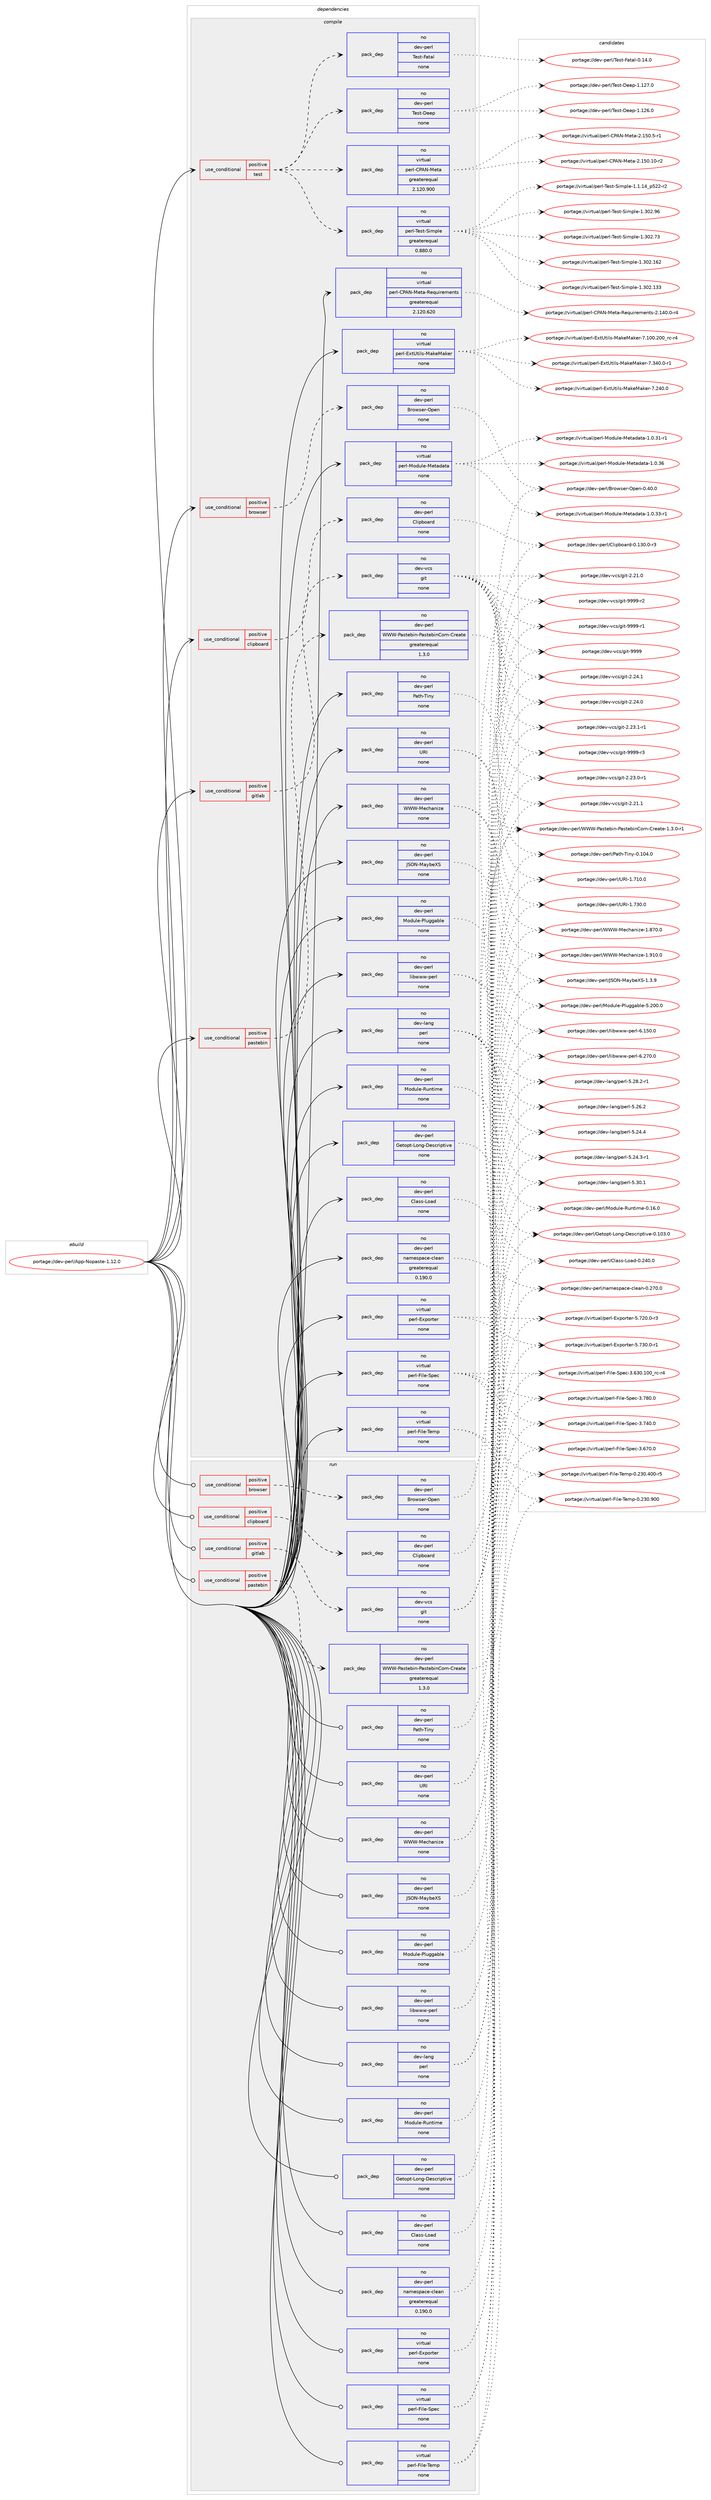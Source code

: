 digraph prolog {

# *************
# Graph options
# *************

newrank=true;
concentrate=true;
compound=true;
graph [rankdir=LR,fontname=Helvetica,fontsize=10,ranksep=1.5];#, ranksep=2.5, nodesep=0.2];
edge  [arrowhead=vee];
node  [fontname=Helvetica,fontsize=10];

# **********
# The ebuild
# **********

subgraph cluster_leftcol {
color=gray;
label=<<i>ebuild</i>>;
id [label="portage://dev-perl/App-Nopaste-1.12.0", color=red, width=4, href="../dev-perl/App-Nopaste-1.12.0.svg"];
}

# ****************
# The dependencies
# ****************

subgraph cluster_midcol {
color=gray;
label=<<i>dependencies</i>>;
subgraph cluster_compile {
fillcolor="#eeeeee";
style=filled;
label=<<i>compile</i>>;
subgraph cond122726 {
dependency500310 [label=<<TABLE BORDER="0" CELLBORDER="1" CELLSPACING="0" CELLPADDING="4"><TR><TD ROWSPAN="3" CELLPADDING="10">use_conditional</TD></TR><TR><TD>positive</TD></TR><TR><TD>browser</TD></TR></TABLE>>, shape=none, color=red];
subgraph pack372477 {
dependency500311 [label=<<TABLE BORDER="0" CELLBORDER="1" CELLSPACING="0" CELLPADDING="4" WIDTH="220"><TR><TD ROWSPAN="6" CELLPADDING="30">pack_dep</TD></TR><TR><TD WIDTH="110">no</TD></TR><TR><TD>dev-perl</TD></TR><TR><TD>Browser-Open</TD></TR><TR><TD>none</TD></TR><TR><TD></TD></TR></TABLE>>, shape=none, color=blue];
}
dependency500310:e -> dependency500311:w [weight=20,style="dashed",arrowhead="vee"];
}
id:e -> dependency500310:w [weight=20,style="solid",arrowhead="vee"];
subgraph cond122727 {
dependency500312 [label=<<TABLE BORDER="0" CELLBORDER="1" CELLSPACING="0" CELLPADDING="4"><TR><TD ROWSPAN="3" CELLPADDING="10">use_conditional</TD></TR><TR><TD>positive</TD></TR><TR><TD>clipboard</TD></TR></TABLE>>, shape=none, color=red];
subgraph pack372478 {
dependency500313 [label=<<TABLE BORDER="0" CELLBORDER="1" CELLSPACING="0" CELLPADDING="4" WIDTH="220"><TR><TD ROWSPAN="6" CELLPADDING="30">pack_dep</TD></TR><TR><TD WIDTH="110">no</TD></TR><TR><TD>dev-perl</TD></TR><TR><TD>Clipboard</TD></TR><TR><TD>none</TD></TR><TR><TD></TD></TR></TABLE>>, shape=none, color=blue];
}
dependency500312:e -> dependency500313:w [weight=20,style="dashed",arrowhead="vee"];
}
id:e -> dependency500312:w [weight=20,style="solid",arrowhead="vee"];
subgraph cond122728 {
dependency500314 [label=<<TABLE BORDER="0" CELLBORDER="1" CELLSPACING="0" CELLPADDING="4"><TR><TD ROWSPAN="3" CELLPADDING="10">use_conditional</TD></TR><TR><TD>positive</TD></TR><TR><TD>gitlab</TD></TR></TABLE>>, shape=none, color=red];
subgraph pack372479 {
dependency500315 [label=<<TABLE BORDER="0" CELLBORDER="1" CELLSPACING="0" CELLPADDING="4" WIDTH="220"><TR><TD ROWSPAN="6" CELLPADDING="30">pack_dep</TD></TR><TR><TD WIDTH="110">no</TD></TR><TR><TD>dev-vcs</TD></TR><TR><TD>git</TD></TR><TR><TD>none</TD></TR><TR><TD></TD></TR></TABLE>>, shape=none, color=blue];
}
dependency500314:e -> dependency500315:w [weight=20,style="dashed",arrowhead="vee"];
}
id:e -> dependency500314:w [weight=20,style="solid",arrowhead="vee"];
subgraph cond122729 {
dependency500316 [label=<<TABLE BORDER="0" CELLBORDER="1" CELLSPACING="0" CELLPADDING="4"><TR><TD ROWSPAN="3" CELLPADDING="10">use_conditional</TD></TR><TR><TD>positive</TD></TR><TR><TD>pastebin</TD></TR></TABLE>>, shape=none, color=red];
subgraph pack372480 {
dependency500317 [label=<<TABLE BORDER="0" CELLBORDER="1" CELLSPACING="0" CELLPADDING="4" WIDTH="220"><TR><TD ROWSPAN="6" CELLPADDING="30">pack_dep</TD></TR><TR><TD WIDTH="110">no</TD></TR><TR><TD>dev-perl</TD></TR><TR><TD>WWW-Pastebin-PastebinCom-Create</TD></TR><TR><TD>greaterequal</TD></TR><TR><TD>1.3.0</TD></TR></TABLE>>, shape=none, color=blue];
}
dependency500316:e -> dependency500317:w [weight=20,style="dashed",arrowhead="vee"];
}
id:e -> dependency500316:w [weight=20,style="solid",arrowhead="vee"];
subgraph cond122730 {
dependency500318 [label=<<TABLE BORDER="0" CELLBORDER="1" CELLSPACING="0" CELLPADDING="4"><TR><TD ROWSPAN="3" CELLPADDING="10">use_conditional</TD></TR><TR><TD>positive</TD></TR><TR><TD>test</TD></TR></TABLE>>, shape=none, color=red];
subgraph pack372481 {
dependency500319 [label=<<TABLE BORDER="0" CELLBORDER="1" CELLSPACING="0" CELLPADDING="4" WIDTH="220"><TR><TD ROWSPAN="6" CELLPADDING="30">pack_dep</TD></TR><TR><TD WIDTH="110">no</TD></TR><TR><TD>virtual</TD></TR><TR><TD>perl-CPAN-Meta</TD></TR><TR><TD>greaterequal</TD></TR><TR><TD>2.120.900</TD></TR></TABLE>>, shape=none, color=blue];
}
dependency500318:e -> dependency500319:w [weight=20,style="dashed",arrowhead="vee"];
subgraph pack372482 {
dependency500320 [label=<<TABLE BORDER="0" CELLBORDER="1" CELLSPACING="0" CELLPADDING="4" WIDTH="220"><TR><TD ROWSPAN="6" CELLPADDING="30">pack_dep</TD></TR><TR><TD WIDTH="110">no</TD></TR><TR><TD>dev-perl</TD></TR><TR><TD>Test-Deep</TD></TR><TR><TD>none</TD></TR><TR><TD></TD></TR></TABLE>>, shape=none, color=blue];
}
dependency500318:e -> dependency500320:w [weight=20,style="dashed",arrowhead="vee"];
subgraph pack372483 {
dependency500321 [label=<<TABLE BORDER="0" CELLBORDER="1" CELLSPACING="0" CELLPADDING="4" WIDTH="220"><TR><TD ROWSPAN="6" CELLPADDING="30">pack_dep</TD></TR><TR><TD WIDTH="110">no</TD></TR><TR><TD>dev-perl</TD></TR><TR><TD>Test-Fatal</TD></TR><TR><TD>none</TD></TR><TR><TD></TD></TR></TABLE>>, shape=none, color=blue];
}
dependency500318:e -> dependency500321:w [weight=20,style="dashed",arrowhead="vee"];
subgraph pack372484 {
dependency500322 [label=<<TABLE BORDER="0" CELLBORDER="1" CELLSPACING="0" CELLPADDING="4" WIDTH="220"><TR><TD ROWSPAN="6" CELLPADDING="30">pack_dep</TD></TR><TR><TD WIDTH="110">no</TD></TR><TR><TD>virtual</TD></TR><TR><TD>perl-Test-Simple</TD></TR><TR><TD>greaterequal</TD></TR><TR><TD>0.880.0</TD></TR></TABLE>>, shape=none, color=blue];
}
dependency500318:e -> dependency500322:w [weight=20,style="dashed",arrowhead="vee"];
}
id:e -> dependency500318:w [weight=20,style="solid",arrowhead="vee"];
subgraph pack372485 {
dependency500323 [label=<<TABLE BORDER="0" CELLBORDER="1" CELLSPACING="0" CELLPADDING="4" WIDTH="220"><TR><TD ROWSPAN="6" CELLPADDING="30">pack_dep</TD></TR><TR><TD WIDTH="110">no</TD></TR><TR><TD>dev-lang</TD></TR><TR><TD>perl</TD></TR><TR><TD>none</TD></TR><TR><TD></TD></TR></TABLE>>, shape=none, color=blue];
}
id:e -> dependency500323:w [weight=20,style="solid",arrowhead="vee"];
subgraph pack372486 {
dependency500324 [label=<<TABLE BORDER="0" CELLBORDER="1" CELLSPACING="0" CELLPADDING="4" WIDTH="220"><TR><TD ROWSPAN="6" CELLPADDING="30">pack_dep</TD></TR><TR><TD WIDTH="110">no</TD></TR><TR><TD>dev-perl</TD></TR><TR><TD>Class-Load</TD></TR><TR><TD>none</TD></TR><TR><TD></TD></TR></TABLE>>, shape=none, color=blue];
}
id:e -> dependency500324:w [weight=20,style="solid",arrowhead="vee"];
subgraph pack372487 {
dependency500325 [label=<<TABLE BORDER="0" CELLBORDER="1" CELLSPACING="0" CELLPADDING="4" WIDTH="220"><TR><TD ROWSPAN="6" CELLPADDING="30">pack_dep</TD></TR><TR><TD WIDTH="110">no</TD></TR><TR><TD>dev-perl</TD></TR><TR><TD>Getopt-Long-Descriptive</TD></TR><TR><TD>none</TD></TR><TR><TD></TD></TR></TABLE>>, shape=none, color=blue];
}
id:e -> dependency500325:w [weight=20,style="solid",arrowhead="vee"];
subgraph pack372488 {
dependency500326 [label=<<TABLE BORDER="0" CELLBORDER="1" CELLSPACING="0" CELLPADDING="4" WIDTH="220"><TR><TD ROWSPAN="6" CELLPADDING="30">pack_dep</TD></TR><TR><TD WIDTH="110">no</TD></TR><TR><TD>dev-perl</TD></TR><TR><TD>JSON-MaybeXS</TD></TR><TR><TD>none</TD></TR><TR><TD></TD></TR></TABLE>>, shape=none, color=blue];
}
id:e -> dependency500326:w [weight=20,style="solid",arrowhead="vee"];
subgraph pack372489 {
dependency500327 [label=<<TABLE BORDER="0" CELLBORDER="1" CELLSPACING="0" CELLPADDING="4" WIDTH="220"><TR><TD ROWSPAN="6" CELLPADDING="30">pack_dep</TD></TR><TR><TD WIDTH="110">no</TD></TR><TR><TD>dev-perl</TD></TR><TR><TD>Module-Pluggable</TD></TR><TR><TD>none</TD></TR><TR><TD></TD></TR></TABLE>>, shape=none, color=blue];
}
id:e -> dependency500327:w [weight=20,style="solid",arrowhead="vee"];
subgraph pack372490 {
dependency500328 [label=<<TABLE BORDER="0" CELLBORDER="1" CELLSPACING="0" CELLPADDING="4" WIDTH="220"><TR><TD ROWSPAN="6" CELLPADDING="30">pack_dep</TD></TR><TR><TD WIDTH="110">no</TD></TR><TR><TD>dev-perl</TD></TR><TR><TD>Module-Runtime</TD></TR><TR><TD>none</TD></TR><TR><TD></TD></TR></TABLE>>, shape=none, color=blue];
}
id:e -> dependency500328:w [weight=20,style="solid",arrowhead="vee"];
subgraph pack372491 {
dependency500329 [label=<<TABLE BORDER="0" CELLBORDER="1" CELLSPACING="0" CELLPADDING="4" WIDTH="220"><TR><TD ROWSPAN="6" CELLPADDING="30">pack_dep</TD></TR><TR><TD WIDTH="110">no</TD></TR><TR><TD>dev-perl</TD></TR><TR><TD>Path-Tiny</TD></TR><TR><TD>none</TD></TR><TR><TD></TD></TR></TABLE>>, shape=none, color=blue];
}
id:e -> dependency500329:w [weight=20,style="solid",arrowhead="vee"];
subgraph pack372492 {
dependency500330 [label=<<TABLE BORDER="0" CELLBORDER="1" CELLSPACING="0" CELLPADDING="4" WIDTH="220"><TR><TD ROWSPAN="6" CELLPADDING="30">pack_dep</TD></TR><TR><TD WIDTH="110">no</TD></TR><TR><TD>dev-perl</TD></TR><TR><TD>URI</TD></TR><TR><TD>none</TD></TR><TR><TD></TD></TR></TABLE>>, shape=none, color=blue];
}
id:e -> dependency500330:w [weight=20,style="solid",arrowhead="vee"];
subgraph pack372493 {
dependency500331 [label=<<TABLE BORDER="0" CELLBORDER="1" CELLSPACING="0" CELLPADDING="4" WIDTH="220"><TR><TD ROWSPAN="6" CELLPADDING="30">pack_dep</TD></TR><TR><TD WIDTH="110">no</TD></TR><TR><TD>dev-perl</TD></TR><TR><TD>WWW-Mechanize</TD></TR><TR><TD>none</TD></TR><TR><TD></TD></TR></TABLE>>, shape=none, color=blue];
}
id:e -> dependency500331:w [weight=20,style="solid",arrowhead="vee"];
subgraph pack372494 {
dependency500332 [label=<<TABLE BORDER="0" CELLBORDER="1" CELLSPACING="0" CELLPADDING="4" WIDTH="220"><TR><TD ROWSPAN="6" CELLPADDING="30">pack_dep</TD></TR><TR><TD WIDTH="110">no</TD></TR><TR><TD>dev-perl</TD></TR><TR><TD>libwww-perl</TD></TR><TR><TD>none</TD></TR><TR><TD></TD></TR></TABLE>>, shape=none, color=blue];
}
id:e -> dependency500332:w [weight=20,style="solid",arrowhead="vee"];
subgraph pack372495 {
dependency500333 [label=<<TABLE BORDER="0" CELLBORDER="1" CELLSPACING="0" CELLPADDING="4" WIDTH="220"><TR><TD ROWSPAN="6" CELLPADDING="30">pack_dep</TD></TR><TR><TD WIDTH="110">no</TD></TR><TR><TD>dev-perl</TD></TR><TR><TD>namespace-clean</TD></TR><TR><TD>greaterequal</TD></TR><TR><TD>0.190.0</TD></TR></TABLE>>, shape=none, color=blue];
}
id:e -> dependency500333:w [weight=20,style="solid",arrowhead="vee"];
subgraph pack372496 {
dependency500334 [label=<<TABLE BORDER="0" CELLBORDER="1" CELLSPACING="0" CELLPADDING="4" WIDTH="220"><TR><TD ROWSPAN="6" CELLPADDING="30">pack_dep</TD></TR><TR><TD WIDTH="110">no</TD></TR><TR><TD>virtual</TD></TR><TR><TD>perl-CPAN-Meta-Requirements</TD></TR><TR><TD>greaterequal</TD></TR><TR><TD>2.120.620</TD></TR></TABLE>>, shape=none, color=blue];
}
id:e -> dependency500334:w [weight=20,style="solid",arrowhead="vee"];
subgraph pack372497 {
dependency500335 [label=<<TABLE BORDER="0" CELLBORDER="1" CELLSPACING="0" CELLPADDING="4" WIDTH="220"><TR><TD ROWSPAN="6" CELLPADDING="30">pack_dep</TD></TR><TR><TD WIDTH="110">no</TD></TR><TR><TD>virtual</TD></TR><TR><TD>perl-Exporter</TD></TR><TR><TD>none</TD></TR><TR><TD></TD></TR></TABLE>>, shape=none, color=blue];
}
id:e -> dependency500335:w [weight=20,style="solid",arrowhead="vee"];
subgraph pack372498 {
dependency500336 [label=<<TABLE BORDER="0" CELLBORDER="1" CELLSPACING="0" CELLPADDING="4" WIDTH="220"><TR><TD ROWSPAN="6" CELLPADDING="30">pack_dep</TD></TR><TR><TD WIDTH="110">no</TD></TR><TR><TD>virtual</TD></TR><TR><TD>perl-ExtUtils-MakeMaker</TD></TR><TR><TD>none</TD></TR><TR><TD></TD></TR></TABLE>>, shape=none, color=blue];
}
id:e -> dependency500336:w [weight=20,style="solid",arrowhead="vee"];
subgraph pack372499 {
dependency500337 [label=<<TABLE BORDER="0" CELLBORDER="1" CELLSPACING="0" CELLPADDING="4" WIDTH="220"><TR><TD ROWSPAN="6" CELLPADDING="30">pack_dep</TD></TR><TR><TD WIDTH="110">no</TD></TR><TR><TD>virtual</TD></TR><TR><TD>perl-File-Spec</TD></TR><TR><TD>none</TD></TR><TR><TD></TD></TR></TABLE>>, shape=none, color=blue];
}
id:e -> dependency500337:w [weight=20,style="solid",arrowhead="vee"];
subgraph pack372500 {
dependency500338 [label=<<TABLE BORDER="0" CELLBORDER="1" CELLSPACING="0" CELLPADDING="4" WIDTH="220"><TR><TD ROWSPAN="6" CELLPADDING="30">pack_dep</TD></TR><TR><TD WIDTH="110">no</TD></TR><TR><TD>virtual</TD></TR><TR><TD>perl-File-Temp</TD></TR><TR><TD>none</TD></TR><TR><TD></TD></TR></TABLE>>, shape=none, color=blue];
}
id:e -> dependency500338:w [weight=20,style="solid",arrowhead="vee"];
subgraph pack372501 {
dependency500339 [label=<<TABLE BORDER="0" CELLBORDER="1" CELLSPACING="0" CELLPADDING="4" WIDTH="220"><TR><TD ROWSPAN="6" CELLPADDING="30">pack_dep</TD></TR><TR><TD WIDTH="110">no</TD></TR><TR><TD>virtual</TD></TR><TR><TD>perl-Module-Metadata</TD></TR><TR><TD>none</TD></TR><TR><TD></TD></TR></TABLE>>, shape=none, color=blue];
}
id:e -> dependency500339:w [weight=20,style="solid",arrowhead="vee"];
}
subgraph cluster_compileandrun {
fillcolor="#eeeeee";
style=filled;
label=<<i>compile and run</i>>;
}
subgraph cluster_run {
fillcolor="#eeeeee";
style=filled;
label=<<i>run</i>>;
subgraph cond122731 {
dependency500340 [label=<<TABLE BORDER="0" CELLBORDER="1" CELLSPACING="0" CELLPADDING="4"><TR><TD ROWSPAN="3" CELLPADDING="10">use_conditional</TD></TR><TR><TD>positive</TD></TR><TR><TD>browser</TD></TR></TABLE>>, shape=none, color=red];
subgraph pack372502 {
dependency500341 [label=<<TABLE BORDER="0" CELLBORDER="1" CELLSPACING="0" CELLPADDING="4" WIDTH="220"><TR><TD ROWSPAN="6" CELLPADDING="30">pack_dep</TD></TR><TR><TD WIDTH="110">no</TD></TR><TR><TD>dev-perl</TD></TR><TR><TD>Browser-Open</TD></TR><TR><TD>none</TD></TR><TR><TD></TD></TR></TABLE>>, shape=none, color=blue];
}
dependency500340:e -> dependency500341:w [weight=20,style="dashed",arrowhead="vee"];
}
id:e -> dependency500340:w [weight=20,style="solid",arrowhead="odot"];
subgraph cond122732 {
dependency500342 [label=<<TABLE BORDER="0" CELLBORDER="1" CELLSPACING="0" CELLPADDING="4"><TR><TD ROWSPAN="3" CELLPADDING="10">use_conditional</TD></TR><TR><TD>positive</TD></TR><TR><TD>clipboard</TD></TR></TABLE>>, shape=none, color=red];
subgraph pack372503 {
dependency500343 [label=<<TABLE BORDER="0" CELLBORDER="1" CELLSPACING="0" CELLPADDING="4" WIDTH="220"><TR><TD ROWSPAN="6" CELLPADDING="30">pack_dep</TD></TR><TR><TD WIDTH="110">no</TD></TR><TR><TD>dev-perl</TD></TR><TR><TD>Clipboard</TD></TR><TR><TD>none</TD></TR><TR><TD></TD></TR></TABLE>>, shape=none, color=blue];
}
dependency500342:e -> dependency500343:w [weight=20,style="dashed",arrowhead="vee"];
}
id:e -> dependency500342:w [weight=20,style="solid",arrowhead="odot"];
subgraph cond122733 {
dependency500344 [label=<<TABLE BORDER="0" CELLBORDER="1" CELLSPACING="0" CELLPADDING="4"><TR><TD ROWSPAN="3" CELLPADDING="10">use_conditional</TD></TR><TR><TD>positive</TD></TR><TR><TD>gitlab</TD></TR></TABLE>>, shape=none, color=red];
subgraph pack372504 {
dependency500345 [label=<<TABLE BORDER="0" CELLBORDER="1" CELLSPACING="0" CELLPADDING="4" WIDTH="220"><TR><TD ROWSPAN="6" CELLPADDING="30">pack_dep</TD></TR><TR><TD WIDTH="110">no</TD></TR><TR><TD>dev-vcs</TD></TR><TR><TD>git</TD></TR><TR><TD>none</TD></TR><TR><TD></TD></TR></TABLE>>, shape=none, color=blue];
}
dependency500344:e -> dependency500345:w [weight=20,style="dashed",arrowhead="vee"];
}
id:e -> dependency500344:w [weight=20,style="solid",arrowhead="odot"];
subgraph cond122734 {
dependency500346 [label=<<TABLE BORDER="0" CELLBORDER="1" CELLSPACING="0" CELLPADDING="4"><TR><TD ROWSPAN="3" CELLPADDING="10">use_conditional</TD></TR><TR><TD>positive</TD></TR><TR><TD>pastebin</TD></TR></TABLE>>, shape=none, color=red];
subgraph pack372505 {
dependency500347 [label=<<TABLE BORDER="0" CELLBORDER="1" CELLSPACING="0" CELLPADDING="4" WIDTH="220"><TR><TD ROWSPAN="6" CELLPADDING="30">pack_dep</TD></TR><TR><TD WIDTH="110">no</TD></TR><TR><TD>dev-perl</TD></TR><TR><TD>WWW-Pastebin-PastebinCom-Create</TD></TR><TR><TD>greaterequal</TD></TR><TR><TD>1.3.0</TD></TR></TABLE>>, shape=none, color=blue];
}
dependency500346:e -> dependency500347:w [weight=20,style="dashed",arrowhead="vee"];
}
id:e -> dependency500346:w [weight=20,style="solid",arrowhead="odot"];
subgraph pack372506 {
dependency500348 [label=<<TABLE BORDER="0" CELLBORDER="1" CELLSPACING="0" CELLPADDING="4" WIDTH="220"><TR><TD ROWSPAN="6" CELLPADDING="30">pack_dep</TD></TR><TR><TD WIDTH="110">no</TD></TR><TR><TD>dev-lang</TD></TR><TR><TD>perl</TD></TR><TR><TD>none</TD></TR><TR><TD></TD></TR></TABLE>>, shape=none, color=blue];
}
id:e -> dependency500348:w [weight=20,style="solid",arrowhead="odot"];
subgraph pack372507 {
dependency500349 [label=<<TABLE BORDER="0" CELLBORDER="1" CELLSPACING="0" CELLPADDING="4" WIDTH="220"><TR><TD ROWSPAN="6" CELLPADDING="30">pack_dep</TD></TR><TR><TD WIDTH="110">no</TD></TR><TR><TD>dev-perl</TD></TR><TR><TD>Class-Load</TD></TR><TR><TD>none</TD></TR><TR><TD></TD></TR></TABLE>>, shape=none, color=blue];
}
id:e -> dependency500349:w [weight=20,style="solid",arrowhead="odot"];
subgraph pack372508 {
dependency500350 [label=<<TABLE BORDER="0" CELLBORDER="1" CELLSPACING="0" CELLPADDING="4" WIDTH="220"><TR><TD ROWSPAN="6" CELLPADDING="30">pack_dep</TD></TR><TR><TD WIDTH="110">no</TD></TR><TR><TD>dev-perl</TD></TR><TR><TD>Getopt-Long-Descriptive</TD></TR><TR><TD>none</TD></TR><TR><TD></TD></TR></TABLE>>, shape=none, color=blue];
}
id:e -> dependency500350:w [weight=20,style="solid",arrowhead="odot"];
subgraph pack372509 {
dependency500351 [label=<<TABLE BORDER="0" CELLBORDER="1" CELLSPACING="0" CELLPADDING="4" WIDTH="220"><TR><TD ROWSPAN="6" CELLPADDING="30">pack_dep</TD></TR><TR><TD WIDTH="110">no</TD></TR><TR><TD>dev-perl</TD></TR><TR><TD>JSON-MaybeXS</TD></TR><TR><TD>none</TD></TR><TR><TD></TD></TR></TABLE>>, shape=none, color=blue];
}
id:e -> dependency500351:w [weight=20,style="solid",arrowhead="odot"];
subgraph pack372510 {
dependency500352 [label=<<TABLE BORDER="0" CELLBORDER="1" CELLSPACING="0" CELLPADDING="4" WIDTH="220"><TR><TD ROWSPAN="6" CELLPADDING="30">pack_dep</TD></TR><TR><TD WIDTH="110">no</TD></TR><TR><TD>dev-perl</TD></TR><TR><TD>Module-Pluggable</TD></TR><TR><TD>none</TD></TR><TR><TD></TD></TR></TABLE>>, shape=none, color=blue];
}
id:e -> dependency500352:w [weight=20,style="solid",arrowhead="odot"];
subgraph pack372511 {
dependency500353 [label=<<TABLE BORDER="0" CELLBORDER="1" CELLSPACING="0" CELLPADDING="4" WIDTH="220"><TR><TD ROWSPAN="6" CELLPADDING="30">pack_dep</TD></TR><TR><TD WIDTH="110">no</TD></TR><TR><TD>dev-perl</TD></TR><TR><TD>Module-Runtime</TD></TR><TR><TD>none</TD></TR><TR><TD></TD></TR></TABLE>>, shape=none, color=blue];
}
id:e -> dependency500353:w [weight=20,style="solid",arrowhead="odot"];
subgraph pack372512 {
dependency500354 [label=<<TABLE BORDER="0" CELLBORDER="1" CELLSPACING="0" CELLPADDING="4" WIDTH="220"><TR><TD ROWSPAN="6" CELLPADDING="30">pack_dep</TD></TR><TR><TD WIDTH="110">no</TD></TR><TR><TD>dev-perl</TD></TR><TR><TD>Path-Tiny</TD></TR><TR><TD>none</TD></TR><TR><TD></TD></TR></TABLE>>, shape=none, color=blue];
}
id:e -> dependency500354:w [weight=20,style="solid",arrowhead="odot"];
subgraph pack372513 {
dependency500355 [label=<<TABLE BORDER="0" CELLBORDER="1" CELLSPACING="0" CELLPADDING="4" WIDTH="220"><TR><TD ROWSPAN="6" CELLPADDING="30">pack_dep</TD></TR><TR><TD WIDTH="110">no</TD></TR><TR><TD>dev-perl</TD></TR><TR><TD>URI</TD></TR><TR><TD>none</TD></TR><TR><TD></TD></TR></TABLE>>, shape=none, color=blue];
}
id:e -> dependency500355:w [weight=20,style="solid",arrowhead="odot"];
subgraph pack372514 {
dependency500356 [label=<<TABLE BORDER="0" CELLBORDER="1" CELLSPACING="0" CELLPADDING="4" WIDTH="220"><TR><TD ROWSPAN="6" CELLPADDING="30">pack_dep</TD></TR><TR><TD WIDTH="110">no</TD></TR><TR><TD>dev-perl</TD></TR><TR><TD>WWW-Mechanize</TD></TR><TR><TD>none</TD></TR><TR><TD></TD></TR></TABLE>>, shape=none, color=blue];
}
id:e -> dependency500356:w [weight=20,style="solid",arrowhead="odot"];
subgraph pack372515 {
dependency500357 [label=<<TABLE BORDER="0" CELLBORDER="1" CELLSPACING="0" CELLPADDING="4" WIDTH="220"><TR><TD ROWSPAN="6" CELLPADDING="30">pack_dep</TD></TR><TR><TD WIDTH="110">no</TD></TR><TR><TD>dev-perl</TD></TR><TR><TD>libwww-perl</TD></TR><TR><TD>none</TD></TR><TR><TD></TD></TR></TABLE>>, shape=none, color=blue];
}
id:e -> dependency500357:w [weight=20,style="solid",arrowhead="odot"];
subgraph pack372516 {
dependency500358 [label=<<TABLE BORDER="0" CELLBORDER="1" CELLSPACING="0" CELLPADDING="4" WIDTH="220"><TR><TD ROWSPAN="6" CELLPADDING="30">pack_dep</TD></TR><TR><TD WIDTH="110">no</TD></TR><TR><TD>dev-perl</TD></TR><TR><TD>namespace-clean</TD></TR><TR><TD>greaterequal</TD></TR><TR><TD>0.190.0</TD></TR></TABLE>>, shape=none, color=blue];
}
id:e -> dependency500358:w [weight=20,style="solid",arrowhead="odot"];
subgraph pack372517 {
dependency500359 [label=<<TABLE BORDER="0" CELLBORDER="1" CELLSPACING="0" CELLPADDING="4" WIDTH="220"><TR><TD ROWSPAN="6" CELLPADDING="30">pack_dep</TD></TR><TR><TD WIDTH="110">no</TD></TR><TR><TD>virtual</TD></TR><TR><TD>perl-Exporter</TD></TR><TR><TD>none</TD></TR><TR><TD></TD></TR></TABLE>>, shape=none, color=blue];
}
id:e -> dependency500359:w [weight=20,style="solid",arrowhead="odot"];
subgraph pack372518 {
dependency500360 [label=<<TABLE BORDER="0" CELLBORDER="1" CELLSPACING="0" CELLPADDING="4" WIDTH="220"><TR><TD ROWSPAN="6" CELLPADDING="30">pack_dep</TD></TR><TR><TD WIDTH="110">no</TD></TR><TR><TD>virtual</TD></TR><TR><TD>perl-File-Spec</TD></TR><TR><TD>none</TD></TR><TR><TD></TD></TR></TABLE>>, shape=none, color=blue];
}
id:e -> dependency500360:w [weight=20,style="solid",arrowhead="odot"];
subgraph pack372519 {
dependency500361 [label=<<TABLE BORDER="0" CELLBORDER="1" CELLSPACING="0" CELLPADDING="4" WIDTH="220"><TR><TD ROWSPAN="6" CELLPADDING="30">pack_dep</TD></TR><TR><TD WIDTH="110">no</TD></TR><TR><TD>virtual</TD></TR><TR><TD>perl-File-Temp</TD></TR><TR><TD>none</TD></TR><TR><TD></TD></TR></TABLE>>, shape=none, color=blue];
}
id:e -> dependency500361:w [weight=20,style="solid",arrowhead="odot"];
}
}

# **************
# The candidates
# **************

subgraph cluster_choices {
rank=same;
color=gray;
label=<<i>candidates</i>>;

subgraph choice372477 {
color=black;
nodesep=1;
choice100101118451121011141084766114111119115101114457911210111045484652484648 [label="portage://dev-perl/Browser-Open-0.40.0", color=red, width=4,href="../dev-perl/Browser-Open-0.40.0.svg"];
dependency500311:e -> choice100101118451121011141084766114111119115101114457911210111045484652484648:w [style=dotted,weight="100"];
}
subgraph choice372478 {
color=black;
nodesep=1;
choice100101118451121011141084767108105112981119711410045484649514846484511451 [label="portage://dev-perl/Clipboard-0.130.0-r3", color=red, width=4,href="../dev-perl/Clipboard-0.130.0-r3.svg"];
dependency500313:e -> choice100101118451121011141084767108105112981119711410045484649514846484511451:w [style=dotted,weight="100"];
}
subgraph choice372479 {
color=black;
nodesep=1;
choice10010111845118991154710310511645575757574511451 [label="portage://dev-vcs/git-9999-r3", color=red, width=4,href="../dev-vcs/git-9999-r3.svg"];
choice10010111845118991154710310511645575757574511450 [label="portage://dev-vcs/git-9999-r2", color=red, width=4,href="../dev-vcs/git-9999-r2.svg"];
choice10010111845118991154710310511645575757574511449 [label="portage://dev-vcs/git-9999-r1", color=red, width=4,href="../dev-vcs/git-9999-r1.svg"];
choice1001011184511899115471031051164557575757 [label="portage://dev-vcs/git-9999", color=red, width=4,href="../dev-vcs/git-9999.svg"];
choice10010111845118991154710310511645504650524649 [label="portage://dev-vcs/git-2.24.1", color=red, width=4,href="../dev-vcs/git-2.24.1.svg"];
choice10010111845118991154710310511645504650524648 [label="portage://dev-vcs/git-2.24.0", color=red, width=4,href="../dev-vcs/git-2.24.0.svg"];
choice100101118451189911547103105116455046505146494511449 [label="portage://dev-vcs/git-2.23.1-r1", color=red, width=4,href="../dev-vcs/git-2.23.1-r1.svg"];
choice100101118451189911547103105116455046505146484511449 [label="portage://dev-vcs/git-2.23.0-r1", color=red, width=4,href="../dev-vcs/git-2.23.0-r1.svg"];
choice10010111845118991154710310511645504650494649 [label="portage://dev-vcs/git-2.21.1", color=red, width=4,href="../dev-vcs/git-2.21.1.svg"];
choice10010111845118991154710310511645504650494648 [label="portage://dev-vcs/git-2.21.0", color=red, width=4,href="../dev-vcs/git-2.21.0.svg"];
dependency500315:e -> choice10010111845118991154710310511645575757574511451:w [style=dotted,weight="100"];
dependency500315:e -> choice10010111845118991154710310511645575757574511450:w [style=dotted,weight="100"];
dependency500315:e -> choice10010111845118991154710310511645575757574511449:w [style=dotted,weight="100"];
dependency500315:e -> choice1001011184511899115471031051164557575757:w [style=dotted,weight="100"];
dependency500315:e -> choice10010111845118991154710310511645504650524649:w [style=dotted,weight="100"];
dependency500315:e -> choice10010111845118991154710310511645504650524648:w [style=dotted,weight="100"];
dependency500315:e -> choice100101118451189911547103105116455046505146494511449:w [style=dotted,weight="100"];
dependency500315:e -> choice100101118451189911547103105116455046505146484511449:w [style=dotted,weight="100"];
dependency500315:e -> choice10010111845118991154710310511645504650494649:w [style=dotted,weight="100"];
dependency500315:e -> choice10010111845118991154710310511645504650494648:w [style=dotted,weight="100"];
}
subgraph choice372480 {
color=black;
nodesep=1;
choice10010111845112101114108478787874580971151161019810511045809711511610198105110671111094567114101971161014549465146484511449 [label="portage://dev-perl/WWW-Pastebin-PastebinCom-Create-1.3.0-r1", color=red, width=4,href="../dev-perl/WWW-Pastebin-PastebinCom-Create-1.3.0-r1.svg"];
dependency500317:e -> choice10010111845112101114108478787874580971151161019810511045809711511610198105110671111094567114101971161014549465146484511449:w [style=dotted,weight="100"];
}
subgraph choice372481 {
color=black;
nodesep=1;
choice1181051141161179710847112101114108456780657845771011169745504649534846534511449 [label="portage://virtual/perl-CPAN-Meta-2.150.5-r1", color=red, width=4,href="../virtual/perl-CPAN-Meta-2.150.5-r1.svg"];
choice118105114116117971084711210111410845678065784577101116974550464953484649484511450 [label="portage://virtual/perl-CPAN-Meta-2.150.10-r2", color=red, width=4,href="../virtual/perl-CPAN-Meta-2.150.10-r2.svg"];
dependency500319:e -> choice1181051141161179710847112101114108456780657845771011169745504649534846534511449:w [style=dotted,weight="100"];
dependency500319:e -> choice118105114116117971084711210111410845678065784577101116974550464953484649484511450:w [style=dotted,weight="100"];
}
subgraph choice372482 {
color=black;
nodesep=1;
choice10010111845112101114108478410111511645681011011124549464950554648 [label="portage://dev-perl/Test-Deep-1.127.0", color=red, width=4,href="../dev-perl/Test-Deep-1.127.0.svg"];
choice10010111845112101114108478410111511645681011011124549464950544648 [label="portage://dev-perl/Test-Deep-1.126.0", color=red, width=4,href="../dev-perl/Test-Deep-1.126.0.svg"];
dependency500320:e -> choice10010111845112101114108478410111511645681011011124549464950554648:w [style=dotted,weight="100"];
dependency500320:e -> choice10010111845112101114108478410111511645681011011124549464950544648:w [style=dotted,weight="100"];
}
subgraph choice372483 {
color=black;
nodesep=1;
choice1001011184511210111410847841011151164570971169710845484649524648 [label="portage://dev-perl/Test-Fatal-0.14.0", color=red, width=4,href="../dev-perl/Test-Fatal-0.14.0.svg"];
dependency500321:e -> choice1001011184511210111410847841011151164570971169710845484649524648:w [style=dotted,weight="100"];
}
subgraph choice372484 {
color=black;
nodesep=1;
choice118105114116117971084711210111410845841011151164583105109112108101454946514850465754 [label="portage://virtual/perl-Test-Simple-1.302.96", color=red, width=4,href="../virtual/perl-Test-Simple-1.302.96.svg"];
choice118105114116117971084711210111410845841011151164583105109112108101454946514850465551 [label="portage://virtual/perl-Test-Simple-1.302.73", color=red, width=4,href="../virtual/perl-Test-Simple-1.302.73.svg"];
choice11810511411611797108471121011141084584101115116458310510911210810145494651485046495450 [label="portage://virtual/perl-Test-Simple-1.302.162", color=red, width=4,href="../virtual/perl-Test-Simple-1.302.162.svg"];
choice11810511411611797108471121011141084584101115116458310510911210810145494651485046495151 [label="portage://virtual/perl-Test-Simple-1.302.133", color=red, width=4,href="../virtual/perl-Test-Simple-1.302.133.svg"];
choice11810511411611797108471121011141084584101115116458310510911210810145494649464952951125350504511450 [label="portage://virtual/perl-Test-Simple-1.1.14_p522-r2", color=red, width=4,href="../virtual/perl-Test-Simple-1.1.14_p522-r2.svg"];
dependency500322:e -> choice118105114116117971084711210111410845841011151164583105109112108101454946514850465754:w [style=dotted,weight="100"];
dependency500322:e -> choice118105114116117971084711210111410845841011151164583105109112108101454946514850465551:w [style=dotted,weight="100"];
dependency500322:e -> choice11810511411611797108471121011141084584101115116458310510911210810145494651485046495450:w [style=dotted,weight="100"];
dependency500322:e -> choice11810511411611797108471121011141084584101115116458310510911210810145494651485046495151:w [style=dotted,weight="100"];
dependency500322:e -> choice11810511411611797108471121011141084584101115116458310510911210810145494649464952951125350504511450:w [style=dotted,weight="100"];
}
subgraph choice372485 {
color=black;
nodesep=1;
choice10010111845108971101034711210111410845534651484649 [label="portage://dev-lang/perl-5.30.1", color=red, width=4,href="../dev-lang/perl-5.30.1.svg"];
choice100101118451089711010347112101114108455346505646504511449 [label="portage://dev-lang/perl-5.28.2-r1", color=red, width=4,href="../dev-lang/perl-5.28.2-r1.svg"];
choice10010111845108971101034711210111410845534650544650 [label="portage://dev-lang/perl-5.26.2", color=red, width=4,href="../dev-lang/perl-5.26.2.svg"];
choice10010111845108971101034711210111410845534650524652 [label="portage://dev-lang/perl-5.24.4", color=red, width=4,href="../dev-lang/perl-5.24.4.svg"];
choice100101118451089711010347112101114108455346505246514511449 [label="portage://dev-lang/perl-5.24.3-r1", color=red, width=4,href="../dev-lang/perl-5.24.3-r1.svg"];
dependency500323:e -> choice10010111845108971101034711210111410845534651484649:w [style=dotted,weight="100"];
dependency500323:e -> choice100101118451089711010347112101114108455346505646504511449:w [style=dotted,weight="100"];
dependency500323:e -> choice10010111845108971101034711210111410845534650544650:w [style=dotted,weight="100"];
dependency500323:e -> choice10010111845108971101034711210111410845534650524652:w [style=dotted,weight="100"];
dependency500323:e -> choice100101118451089711010347112101114108455346505246514511449:w [style=dotted,weight="100"];
}
subgraph choice372486 {
color=black;
nodesep=1;
choice100101118451121011141084767108971151154576111971004548465052484648 [label="portage://dev-perl/Class-Load-0.240.0", color=red, width=4,href="../dev-perl/Class-Load-0.240.0.svg"];
dependency500324:e -> choice100101118451121011141084767108971151154576111971004548465052484648:w [style=dotted,weight="100"];
}
subgraph choice372487 {
color=black;
nodesep=1;
choice10010111845112101114108477110111611111211645761111101034568101115991141051121161051181014548464948514648 [label="portage://dev-perl/Getopt-Long-Descriptive-0.103.0", color=red, width=4,href="../dev-perl/Getopt-Long-Descriptive-0.103.0.svg"];
dependency500325:e -> choice10010111845112101114108477110111611111211645761111101034568101115991141051121161051181014548464948514648:w [style=dotted,weight="100"];
}
subgraph choice372488 {
color=black;
nodesep=1;
choice100101118451121011141084774837978457797121981018883454946514657 [label="portage://dev-perl/JSON-MaybeXS-1.3.9", color=red, width=4,href="../dev-perl/JSON-MaybeXS-1.3.9.svg"];
dependency500326:e -> choice100101118451121011141084774837978457797121981018883454946514657:w [style=dotted,weight="100"];
}
subgraph choice372489 {
color=black;
nodesep=1;
choice100101118451121011141084777111100117108101458010811710310397981081014553465048484648 [label="portage://dev-perl/Module-Pluggable-5.200.0", color=red, width=4,href="../dev-perl/Module-Pluggable-5.200.0.svg"];
dependency500327:e -> choice100101118451121011141084777111100117108101458010811710310397981081014553465048484648:w [style=dotted,weight="100"];
}
subgraph choice372490 {
color=black;
nodesep=1;
choice100101118451121011141084777111100117108101458211711011610510910145484649544648 [label="portage://dev-perl/Module-Runtime-0.16.0", color=red, width=4,href="../dev-perl/Module-Runtime-0.16.0.svg"];
dependency500328:e -> choice100101118451121011141084777111100117108101458211711011610510910145484649544648:w [style=dotted,weight="100"];
}
subgraph choice372491 {
color=black;
nodesep=1;
choice1001011184511210111410847809711610445841051101214548464948524648 [label="portage://dev-perl/Path-Tiny-0.104.0", color=red, width=4,href="../dev-perl/Path-Tiny-0.104.0.svg"];
dependency500329:e -> choice1001011184511210111410847809711610445841051101214548464948524648:w [style=dotted,weight="100"];
}
subgraph choice372492 {
color=black;
nodesep=1;
choice10010111845112101114108478582734549465551484648 [label="portage://dev-perl/URI-1.730.0", color=red, width=4,href="../dev-perl/URI-1.730.0.svg"];
choice10010111845112101114108478582734549465549484648 [label="portage://dev-perl/URI-1.710.0", color=red, width=4,href="../dev-perl/URI-1.710.0.svg"];
dependency500330:e -> choice10010111845112101114108478582734549465551484648:w [style=dotted,weight="100"];
dependency500330:e -> choice10010111845112101114108478582734549465549484648:w [style=dotted,weight="100"];
}
subgraph choice372493 {
color=black;
nodesep=1;
choice1001011184511210111410847878787457710199104971101051221014549465749484648 [label="portage://dev-perl/WWW-Mechanize-1.910.0", color=red, width=4,href="../dev-perl/WWW-Mechanize-1.910.0.svg"];
choice1001011184511210111410847878787457710199104971101051221014549465655484648 [label="portage://dev-perl/WWW-Mechanize-1.870.0", color=red, width=4,href="../dev-perl/WWW-Mechanize-1.870.0.svg"];
dependency500331:e -> choice1001011184511210111410847878787457710199104971101051221014549465749484648:w [style=dotted,weight="100"];
dependency500331:e -> choice1001011184511210111410847878787457710199104971101051221014549465655484648:w [style=dotted,weight="100"];
}
subgraph choice372494 {
color=black;
nodesep=1;
choice100101118451121011141084710810598119119119451121011141084554465055484648 [label="portage://dev-perl/libwww-perl-6.270.0", color=red, width=4,href="../dev-perl/libwww-perl-6.270.0.svg"];
choice100101118451121011141084710810598119119119451121011141084554464953484648 [label="portage://dev-perl/libwww-perl-6.150.0", color=red, width=4,href="../dev-perl/libwww-perl-6.150.0.svg"];
dependency500332:e -> choice100101118451121011141084710810598119119119451121011141084554465055484648:w [style=dotted,weight="100"];
dependency500332:e -> choice100101118451121011141084710810598119119119451121011141084554464953484648:w [style=dotted,weight="100"];
}
subgraph choice372495 {
color=black;
nodesep=1;
choice10010111845112101114108471109710910111511297991014599108101971104548465055484648 [label="portage://dev-perl/namespace-clean-0.270.0", color=red, width=4,href="../dev-perl/namespace-clean-0.270.0.svg"];
dependency500333:e -> choice10010111845112101114108471109710910111511297991014599108101971104548465055484648:w [style=dotted,weight="100"];
}
subgraph choice372496 {
color=black;
nodesep=1;
choice11810511411611797108471121011141084567806578457710111697458210111311710511410110910111011611545504649524846484511452 [label="portage://virtual/perl-CPAN-Meta-Requirements-2.140.0-r4", color=red, width=4,href="../virtual/perl-CPAN-Meta-Requirements-2.140.0-r4.svg"];
dependency500334:e -> choice11810511411611797108471121011141084567806578457710111697458210111311710511410110910111011611545504649524846484511452:w [style=dotted,weight="100"];
}
subgraph choice372497 {
color=black;
nodesep=1;
choice1181051141161179710847112101114108456912011211111411610111445534655514846484511449 [label="portage://virtual/perl-Exporter-5.730.0-r1", color=red, width=4,href="../virtual/perl-Exporter-5.730.0-r1.svg"];
choice1181051141161179710847112101114108456912011211111411610111445534655504846484511451 [label="portage://virtual/perl-Exporter-5.720.0-r3", color=red, width=4,href="../virtual/perl-Exporter-5.720.0-r3.svg"];
dependency500335:e -> choice1181051141161179710847112101114108456912011211111411610111445534655514846484511449:w [style=dotted,weight="100"];
dependency500335:e -> choice1181051141161179710847112101114108456912011211111411610111445534655504846484511451:w [style=dotted,weight="100"];
}
subgraph choice372498 {
color=black;
nodesep=1;
choice1181051141161179710847112101114108456912011685116105108115457797107101779710710111445554651524846484511449 [label="portage://virtual/perl-ExtUtils-MakeMaker-7.340.0-r1", color=red, width=4,href="../virtual/perl-ExtUtils-MakeMaker-7.340.0-r1.svg"];
choice118105114116117971084711210111410845691201168511610510811545779710710177971071011144555465052484648 [label="portage://virtual/perl-ExtUtils-MakeMaker-7.240.0", color=red, width=4,href="../virtual/perl-ExtUtils-MakeMaker-7.240.0.svg"];
choice118105114116117971084711210111410845691201168511610510811545779710710177971071011144555464948484650484895114994511452 [label="portage://virtual/perl-ExtUtils-MakeMaker-7.100.200_rc-r4", color=red, width=4,href="../virtual/perl-ExtUtils-MakeMaker-7.100.200_rc-r4.svg"];
dependency500336:e -> choice1181051141161179710847112101114108456912011685116105108115457797107101779710710111445554651524846484511449:w [style=dotted,weight="100"];
dependency500336:e -> choice118105114116117971084711210111410845691201168511610510811545779710710177971071011144555465052484648:w [style=dotted,weight="100"];
dependency500336:e -> choice118105114116117971084711210111410845691201168511610510811545779710710177971071011144555464948484650484895114994511452:w [style=dotted,weight="100"];
}
subgraph choice372499 {
color=black;
nodesep=1;
choice118105114116117971084711210111410845701051081014583112101994551465556484648 [label="portage://virtual/perl-File-Spec-3.780.0", color=red, width=4,href="../virtual/perl-File-Spec-3.780.0.svg"];
choice118105114116117971084711210111410845701051081014583112101994551465552484648 [label="portage://virtual/perl-File-Spec-3.740.0", color=red, width=4,href="../virtual/perl-File-Spec-3.740.0.svg"];
choice118105114116117971084711210111410845701051081014583112101994551465455484648 [label="portage://virtual/perl-File-Spec-3.670.0", color=red, width=4,href="../virtual/perl-File-Spec-3.670.0.svg"];
choice118105114116117971084711210111410845701051081014583112101994551465451484649484895114994511452 [label="portage://virtual/perl-File-Spec-3.630.100_rc-r4", color=red, width=4,href="../virtual/perl-File-Spec-3.630.100_rc-r4.svg"];
dependency500337:e -> choice118105114116117971084711210111410845701051081014583112101994551465556484648:w [style=dotted,weight="100"];
dependency500337:e -> choice118105114116117971084711210111410845701051081014583112101994551465552484648:w [style=dotted,weight="100"];
dependency500337:e -> choice118105114116117971084711210111410845701051081014583112101994551465455484648:w [style=dotted,weight="100"];
dependency500337:e -> choice118105114116117971084711210111410845701051081014583112101994551465451484649484895114994511452:w [style=dotted,weight="100"];
}
subgraph choice372500 {
color=black;
nodesep=1;
choice11810511411611797108471121011141084570105108101458410110911245484650514846574848 [label="portage://virtual/perl-File-Temp-0.230.900", color=red, width=4,href="../virtual/perl-File-Temp-0.230.900.svg"];
choice118105114116117971084711210111410845701051081014584101109112454846505148465248484511453 [label="portage://virtual/perl-File-Temp-0.230.400-r5", color=red, width=4,href="../virtual/perl-File-Temp-0.230.400-r5.svg"];
dependency500338:e -> choice11810511411611797108471121011141084570105108101458410110911245484650514846574848:w [style=dotted,weight="100"];
dependency500338:e -> choice118105114116117971084711210111410845701051081014584101109112454846505148465248484511453:w [style=dotted,weight="100"];
}
subgraph choice372501 {
color=black;
nodesep=1;
choice11810511411611797108471121011141084577111100117108101457710111697100971169745494648465154 [label="portage://virtual/perl-Module-Metadata-1.0.36", color=red, width=4,href="../virtual/perl-Module-Metadata-1.0.36.svg"];
choice118105114116117971084711210111410845771111001171081014577101116971009711697454946484651514511449 [label="portage://virtual/perl-Module-Metadata-1.0.33-r1", color=red, width=4,href="../virtual/perl-Module-Metadata-1.0.33-r1.svg"];
choice118105114116117971084711210111410845771111001171081014577101116971009711697454946484651494511449 [label="portage://virtual/perl-Module-Metadata-1.0.31-r1", color=red, width=4,href="../virtual/perl-Module-Metadata-1.0.31-r1.svg"];
dependency500339:e -> choice11810511411611797108471121011141084577111100117108101457710111697100971169745494648465154:w [style=dotted,weight="100"];
dependency500339:e -> choice118105114116117971084711210111410845771111001171081014577101116971009711697454946484651514511449:w [style=dotted,weight="100"];
dependency500339:e -> choice118105114116117971084711210111410845771111001171081014577101116971009711697454946484651494511449:w [style=dotted,weight="100"];
}
subgraph choice372502 {
color=black;
nodesep=1;
choice100101118451121011141084766114111119115101114457911210111045484652484648 [label="portage://dev-perl/Browser-Open-0.40.0", color=red, width=4,href="../dev-perl/Browser-Open-0.40.0.svg"];
dependency500341:e -> choice100101118451121011141084766114111119115101114457911210111045484652484648:w [style=dotted,weight="100"];
}
subgraph choice372503 {
color=black;
nodesep=1;
choice100101118451121011141084767108105112981119711410045484649514846484511451 [label="portage://dev-perl/Clipboard-0.130.0-r3", color=red, width=4,href="../dev-perl/Clipboard-0.130.0-r3.svg"];
dependency500343:e -> choice100101118451121011141084767108105112981119711410045484649514846484511451:w [style=dotted,weight="100"];
}
subgraph choice372504 {
color=black;
nodesep=1;
choice10010111845118991154710310511645575757574511451 [label="portage://dev-vcs/git-9999-r3", color=red, width=4,href="../dev-vcs/git-9999-r3.svg"];
choice10010111845118991154710310511645575757574511450 [label="portage://dev-vcs/git-9999-r2", color=red, width=4,href="../dev-vcs/git-9999-r2.svg"];
choice10010111845118991154710310511645575757574511449 [label="portage://dev-vcs/git-9999-r1", color=red, width=4,href="../dev-vcs/git-9999-r1.svg"];
choice1001011184511899115471031051164557575757 [label="portage://dev-vcs/git-9999", color=red, width=4,href="../dev-vcs/git-9999.svg"];
choice10010111845118991154710310511645504650524649 [label="portage://dev-vcs/git-2.24.1", color=red, width=4,href="../dev-vcs/git-2.24.1.svg"];
choice10010111845118991154710310511645504650524648 [label="portage://dev-vcs/git-2.24.0", color=red, width=4,href="../dev-vcs/git-2.24.0.svg"];
choice100101118451189911547103105116455046505146494511449 [label="portage://dev-vcs/git-2.23.1-r1", color=red, width=4,href="../dev-vcs/git-2.23.1-r1.svg"];
choice100101118451189911547103105116455046505146484511449 [label="portage://dev-vcs/git-2.23.0-r1", color=red, width=4,href="../dev-vcs/git-2.23.0-r1.svg"];
choice10010111845118991154710310511645504650494649 [label="portage://dev-vcs/git-2.21.1", color=red, width=4,href="../dev-vcs/git-2.21.1.svg"];
choice10010111845118991154710310511645504650494648 [label="portage://dev-vcs/git-2.21.0", color=red, width=4,href="../dev-vcs/git-2.21.0.svg"];
dependency500345:e -> choice10010111845118991154710310511645575757574511451:w [style=dotted,weight="100"];
dependency500345:e -> choice10010111845118991154710310511645575757574511450:w [style=dotted,weight="100"];
dependency500345:e -> choice10010111845118991154710310511645575757574511449:w [style=dotted,weight="100"];
dependency500345:e -> choice1001011184511899115471031051164557575757:w [style=dotted,weight="100"];
dependency500345:e -> choice10010111845118991154710310511645504650524649:w [style=dotted,weight="100"];
dependency500345:e -> choice10010111845118991154710310511645504650524648:w [style=dotted,weight="100"];
dependency500345:e -> choice100101118451189911547103105116455046505146494511449:w [style=dotted,weight="100"];
dependency500345:e -> choice100101118451189911547103105116455046505146484511449:w [style=dotted,weight="100"];
dependency500345:e -> choice10010111845118991154710310511645504650494649:w [style=dotted,weight="100"];
dependency500345:e -> choice10010111845118991154710310511645504650494648:w [style=dotted,weight="100"];
}
subgraph choice372505 {
color=black;
nodesep=1;
choice10010111845112101114108478787874580971151161019810511045809711511610198105110671111094567114101971161014549465146484511449 [label="portage://dev-perl/WWW-Pastebin-PastebinCom-Create-1.3.0-r1", color=red, width=4,href="../dev-perl/WWW-Pastebin-PastebinCom-Create-1.3.0-r1.svg"];
dependency500347:e -> choice10010111845112101114108478787874580971151161019810511045809711511610198105110671111094567114101971161014549465146484511449:w [style=dotted,weight="100"];
}
subgraph choice372506 {
color=black;
nodesep=1;
choice10010111845108971101034711210111410845534651484649 [label="portage://dev-lang/perl-5.30.1", color=red, width=4,href="../dev-lang/perl-5.30.1.svg"];
choice100101118451089711010347112101114108455346505646504511449 [label="portage://dev-lang/perl-5.28.2-r1", color=red, width=4,href="../dev-lang/perl-5.28.2-r1.svg"];
choice10010111845108971101034711210111410845534650544650 [label="portage://dev-lang/perl-5.26.2", color=red, width=4,href="../dev-lang/perl-5.26.2.svg"];
choice10010111845108971101034711210111410845534650524652 [label="portage://dev-lang/perl-5.24.4", color=red, width=4,href="../dev-lang/perl-5.24.4.svg"];
choice100101118451089711010347112101114108455346505246514511449 [label="portage://dev-lang/perl-5.24.3-r1", color=red, width=4,href="../dev-lang/perl-5.24.3-r1.svg"];
dependency500348:e -> choice10010111845108971101034711210111410845534651484649:w [style=dotted,weight="100"];
dependency500348:e -> choice100101118451089711010347112101114108455346505646504511449:w [style=dotted,weight="100"];
dependency500348:e -> choice10010111845108971101034711210111410845534650544650:w [style=dotted,weight="100"];
dependency500348:e -> choice10010111845108971101034711210111410845534650524652:w [style=dotted,weight="100"];
dependency500348:e -> choice100101118451089711010347112101114108455346505246514511449:w [style=dotted,weight="100"];
}
subgraph choice372507 {
color=black;
nodesep=1;
choice100101118451121011141084767108971151154576111971004548465052484648 [label="portage://dev-perl/Class-Load-0.240.0", color=red, width=4,href="../dev-perl/Class-Load-0.240.0.svg"];
dependency500349:e -> choice100101118451121011141084767108971151154576111971004548465052484648:w [style=dotted,weight="100"];
}
subgraph choice372508 {
color=black;
nodesep=1;
choice10010111845112101114108477110111611111211645761111101034568101115991141051121161051181014548464948514648 [label="portage://dev-perl/Getopt-Long-Descriptive-0.103.0", color=red, width=4,href="../dev-perl/Getopt-Long-Descriptive-0.103.0.svg"];
dependency500350:e -> choice10010111845112101114108477110111611111211645761111101034568101115991141051121161051181014548464948514648:w [style=dotted,weight="100"];
}
subgraph choice372509 {
color=black;
nodesep=1;
choice100101118451121011141084774837978457797121981018883454946514657 [label="portage://dev-perl/JSON-MaybeXS-1.3.9", color=red, width=4,href="../dev-perl/JSON-MaybeXS-1.3.9.svg"];
dependency500351:e -> choice100101118451121011141084774837978457797121981018883454946514657:w [style=dotted,weight="100"];
}
subgraph choice372510 {
color=black;
nodesep=1;
choice100101118451121011141084777111100117108101458010811710310397981081014553465048484648 [label="portage://dev-perl/Module-Pluggable-5.200.0", color=red, width=4,href="../dev-perl/Module-Pluggable-5.200.0.svg"];
dependency500352:e -> choice100101118451121011141084777111100117108101458010811710310397981081014553465048484648:w [style=dotted,weight="100"];
}
subgraph choice372511 {
color=black;
nodesep=1;
choice100101118451121011141084777111100117108101458211711011610510910145484649544648 [label="portage://dev-perl/Module-Runtime-0.16.0", color=red, width=4,href="../dev-perl/Module-Runtime-0.16.0.svg"];
dependency500353:e -> choice100101118451121011141084777111100117108101458211711011610510910145484649544648:w [style=dotted,weight="100"];
}
subgraph choice372512 {
color=black;
nodesep=1;
choice1001011184511210111410847809711610445841051101214548464948524648 [label="portage://dev-perl/Path-Tiny-0.104.0", color=red, width=4,href="../dev-perl/Path-Tiny-0.104.0.svg"];
dependency500354:e -> choice1001011184511210111410847809711610445841051101214548464948524648:w [style=dotted,weight="100"];
}
subgraph choice372513 {
color=black;
nodesep=1;
choice10010111845112101114108478582734549465551484648 [label="portage://dev-perl/URI-1.730.0", color=red, width=4,href="../dev-perl/URI-1.730.0.svg"];
choice10010111845112101114108478582734549465549484648 [label="portage://dev-perl/URI-1.710.0", color=red, width=4,href="../dev-perl/URI-1.710.0.svg"];
dependency500355:e -> choice10010111845112101114108478582734549465551484648:w [style=dotted,weight="100"];
dependency500355:e -> choice10010111845112101114108478582734549465549484648:w [style=dotted,weight="100"];
}
subgraph choice372514 {
color=black;
nodesep=1;
choice1001011184511210111410847878787457710199104971101051221014549465749484648 [label="portage://dev-perl/WWW-Mechanize-1.910.0", color=red, width=4,href="../dev-perl/WWW-Mechanize-1.910.0.svg"];
choice1001011184511210111410847878787457710199104971101051221014549465655484648 [label="portage://dev-perl/WWW-Mechanize-1.870.0", color=red, width=4,href="../dev-perl/WWW-Mechanize-1.870.0.svg"];
dependency500356:e -> choice1001011184511210111410847878787457710199104971101051221014549465749484648:w [style=dotted,weight="100"];
dependency500356:e -> choice1001011184511210111410847878787457710199104971101051221014549465655484648:w [style=dotted,weight="100"];
}
subgraph choice372515 {
color=black;
nodesep=1;
choice100101118451121011141084710810598119119119451121011141084554465055484648 [label="portage://dev-perl/libwww-perl-6.270.0", color=red, width=4,href="../dev-perl/libwww-perl-6.270.0.svg"];
choice100101118451121011141084710810598119119119451121011141084554464953484648 [label="portage://dev-perl/libwww-perl-6.150.0", color=red, width=4,href="../dev-perl/libwww-perl-6.150.0.svg"];
dependency500357:e -> choice100101118451121011141084710810598119119119451121011141084554465055484648:w [style=dotted,weight="100"];
dependency500357:e -> choice100101118451121011141084710810598119119119451121011141084554464953484648:w [style=dotted,weight="100"];
}
subgraph choice372516 {
color=black;
nodesep=1;
choice10010111845112101114108471109710910111511297991014599108101971104548465055484648 [label="portage://dev-perl/namespace-clean-0.270.0", color=red, width=4,href="../dev-perl/namespace-clean-0.270.0.svg"];
dependency500358:e -> choice10010111845112101114108471109710910111511297991014599108101971104548465055484648:w [style=dotted,weight="100"];
}
subgraph choice372517 {
color=black;
nodesep=1;
choice1181051141161179710847112101114108456912011211111411610111445534655514846484511449 [label="portage://virtual/perl-Exporter-5.730.0-r1", color=red, width=4,href="../virtual/perl-Exporter-5.730.0-r1.svg"];
choice1181051141161179710847112101114108456912011211111411610111445534655504846484511451 [label="portage://virtual/perl-Exporter-5.720.0-r3", color=red, width=4,href="../virtual/perl-Exporter-5.720.0-r3.svg"];
dependency500359:e -> choice1181051141161179710847112101114108456912011211111411610111445534655514846484511449:w [style=dotted,weight="100"];
dependency500359:e -> choice1181051141161179710847112101114108456912011211111411610111445534655504846484511451:w [style=dotted,weight="100"];
}
subgraph choice372518 {
color=black;
nodesep=1;
choice118105114116117971084711210111410845701051081014583112101994551465556484648 [label="portage://virtual/perl-File-Spec-3.780.0", color=red, width=4,href="../virtual/perl-File-Spec-3.780.0.svg"];
choice118105114116117971084711210111410845701051081014583112101994551465552484648 [label="portage://virtual/perl-File-Spec-3.740.0", color=red, width=4,href="../virtual/perl-File-Spec-3.740.0.svg"];
choice118105114116117971084711210111410845701051081014583112101994551465455484648 [label="portage://virtual/perl-File-Spec-3.670.0", color=red, width=4,href="../virtual/perl-File-Spec-3.670.0.svg"];
choice118105114116117971084711210111410845701051081014583112101994551465451484649484895114994511452 [label="portage://virtual/perl-File-Spec-3.630.100_rc-r4", color=red, width=4,href="../virtual/perl-File-Spec-3.630.100_rc-r4.svg"];
dependency500360:e -> choice118105114116117971084711210111410845701051081014583112101994551465556484648:w [style=dotted,weight="100"];
dependency500360:e -> choice118105114116117971084711210111410845701051081014583112101994551465552484648:w [style=dotted,weight="100"];
dependency500360:e -> choice118105114116117971084711210111410845701051081014583112101994551465455484648:w [style=dotted,weight="100"];
dependency500360:e -> choice118105114116117971084711210111410845701051081014583112101994551465451484649484895114994511452:w [style=dotted,weight="100"];
}
subgraph choice372519 {
color=black;
nodesep=1;
choice11810511411611797108471121011141084570105108101458410110911245484650514846574848 [label="portage://virtual/perl-File-Temp-0.230.900", color=red, width=4,href="../virtual/perl-File-Temp-0.230.900.svg"];
choice118105114116117971084711210111410845701051081014584101109112454846505148465248484511453 [label="portage://virtual/perl-File-Temp-0.230.400-r5", color=red, width=4,href="../virtual/perl-File-Temp-0.230.400-r5.svg"];
dependency500361:e -> choice11810511411611797108471121011141084570105108101458410110911245484650514846574848:w [style=dotted,weight="100"];
dependency500361:e -> choice118105114116117971084711210111410845701051081014584101109112454846505148465248484511453:w [style=dotted,weight="100"];
}
}

}

